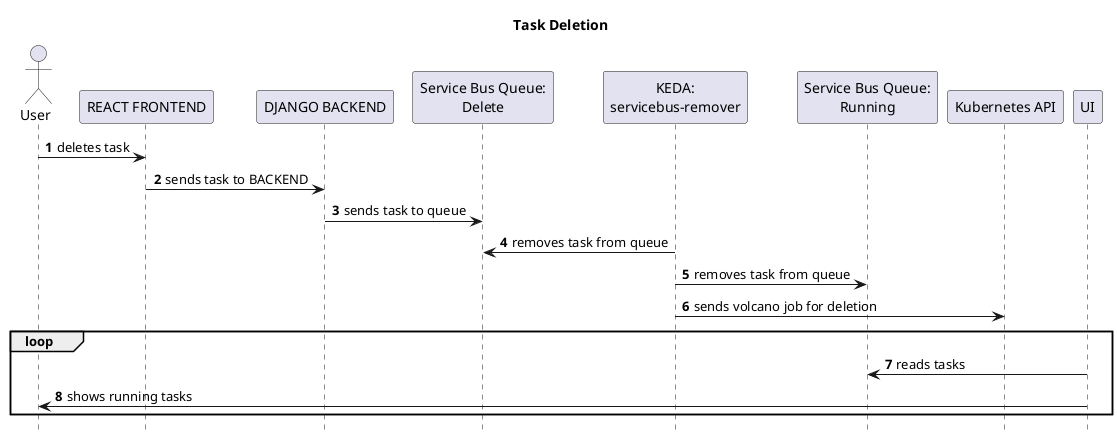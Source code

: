 @startuml
title Task Deletion

actor User

participant "REACT FRONTEND" as FRONTEND
participant "DJANGO BACKEND" as BACKEND

participant "Service Bus Queue:\nDelete" as SB_Delete
participant "KEDA:\nservicebus-remover" as KEDA_Remover
participant "Service Bus Queue:\nRunning" as SB_Running

participant "Kubernetes API" as K8S_API

autonumber
hide footbox

User -> FRONTEND: deletes task
FRONTEND -> BACKEND: sends task to BACKEND
BACKEND -> SB_Delete: sends task to queue
KEDA_Remover -> SB_Delete: removes task from queue
KEDA_Remover -> SB_Running: removes task from queue

KEDA_Remover -> K8S_API: sends volcano job for deletion

loop
UI -> SB_Running: reads tasks
UI -> User: shows running tasks
end

@enduml


